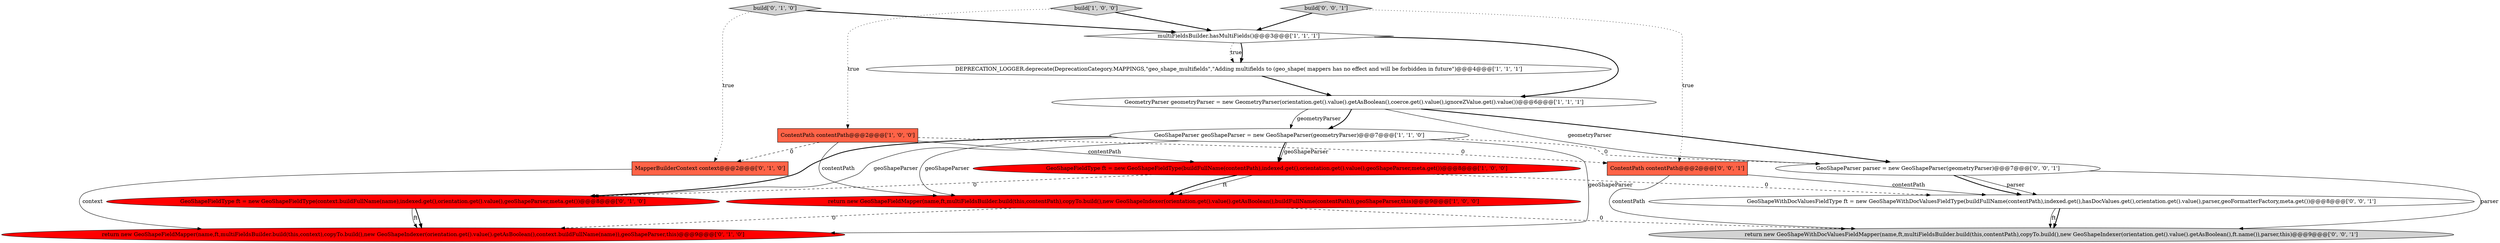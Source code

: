 digraph {
7 [style = filled, label = "return new GeoShapeFieldMapper(name,ft,multiFieldsBuilder.build(this,contentPath),copyTo.build(),new GeoShapeIndexer(orientation.get().value().getAsBoolean(),buildFullName(contentPath)),geoShapeParser,this)@@@9@@@['1', '0', '0']", fillcolor = red, shape = ellipse image = "AAA1AAABBB1BBB"];
8 [style = filled, label = "build['0', '1', '0']", fillcolor = lightgray, shape = diamond image = "AAA0AAABBB2BBB"];
14 [style = filled, label = "GeoShapeWithDocValuesFieldType ft = new GeoShapeWithDocValuesFieldType(buildFullName(contentPath),indexed.get(),hasDocValues.get(),orientation.get().value(),parser,geoFormatterFactory,meta.get())@@@8@@@['0', '0', '1']", fillcolor = white, shape = ellipse image = "AAA0AAABBB3BBB"];
0 [style = filled, label = "build['1', '0', '0']", fillcolor = lightgray, shape = diamond image = "AAA0AAABBB1BBB"];
5 [style = filled, label = "GeometryParser geometryParser = new GeometryParser(orientation.get().value().getAsBoolean(),coerce.get().value(),ignoreZValue.get().value())@@@6@@@['1', '1', '1']", fillcolor = white, shape = ellipse image = "AAA0AAABBB1BBB"];
12 [style = filled, label = "GeoShapeParser parser = new GeoShapeParser(geometryParser)@@@7@@@['0', '0', '1']", fillcolor = white, shape = ellipse image = "AAA0AAABBB3BBB"];
13 [style = filled, label = "return new GeoShapeWithDocValuesFieldMapper(name,ft,multiFieldsBuilder.build(this,contentPath),copyTo.build(),new GeoShapeIndexer(orientation.get().value().getAsBoolean(),ft.name()),parser,this)@@@9@@@['0', '0', '1']", fillcolor = lightgray, shape = ellipse image = "AAA0AAABBB3BBB"];
9 [style = filled, label = "MapperBuilderContext context@@@2@@@['0', '1', '0']", fillcolor = tomato, shape = box image = "AAA1AAABBB2BBB"];
1 [style = filled, label = "DEPRECATION_LOGGER.deprecate(DeprecationCategory.MAPPINGS,\"geo_shape_multifields\",\"Adding multifields to (geo_shape( mappers has no effect and will be forbidden in future\")@@@4@@@['1', '1', '1']", fillcolor = white, shape = ellipse image = "AAA0AAABBB1BBB"];
6 [style = filled, label = "multiFieldsBuilder.hasMultiFields()@@@3@@@['1', '1', '1']", fillcolor = white, shape = diamond image = "AAA0AAABBB1BBB"];
16 [style = filled, label = "ContentPath contentPath@@@2@@@['0', '0', '1']", fillcolor = tomato, shape = box image = "AAA0AAABBB3BBB"];
4 [style = filled, label = "ContentPath contentPath@@@2@@@['1', '0', '0']", fillcolor = tomato, shape = box image = "AAA1AAABBB1BBB"];
10 [style = filled, label = "GeoShapeFieldType ft = new GeoShapeFieldType(context.buildFullName(name),indexed.get(),orientation.get().value(),geoShapeParser,meta.get())@@@8@@@['0', '1', '0']", fillcolor = red, shape = ellipse image = "AAA1AAABBB2BBB"];
11 [style = filled, label = "return new GeoShapeFieldMapper(name,ft,multiFieldsBuilder.build(this,context),copyTo.build(),new GeoShapeIndexer(orientation.get().value().getAsBoolean(),context.buildFullName(name)),geoShapeParser,this)@@@9@@@['0', '1', '0']", fillcolor = red, shape = ellipse image = "AAA1AAABBB2BBB"];
3 [style = filled, label = "GeoShapeFieldType ft = new GeoShapeFieldType(buildFullName(contentPath),indexed.get(),orientation.get().value(),geoShapeParser,meta.get())@@@8@@@['1', '0', '0']", fillcolor = red, shape = ellipse image = "AAA1AAABBB1BBB"];
15 [style = filled, label = "build['0', '0', '1']", fillcolor = lightgray, shape = diamond image = "AAA0AAABBB3BBB"];
2 [style = filled, label = "GeoShapeParser geoShapeParser = new GeoShapeParser(geometryParser)@@@7@@@['1', '1', '0']", fillcolor = white, shape = ellipse image = "AAA0AAABBB1BBB"];
1->5 [style = bold, label=""];
4->16 [style = dashed, label="0"];
0->6 [style = bold, label=""];
2->3 [style = bold, label=""];
0->4 [style = dotted, label="true"];
12->14 [style = solid, label="parser"];
6->1 [style = dotted, label="true"];
7->11 [style = dashed, label="0"];
2->3 [style = solid, label="geoShapeParser"];
8->6 [style = bold, label=""];
15->6 [style = bold, label=""];
2->7 [style = solid, label="geoShapeParser"];
15->16 [style = dotted, label="true"];
5->12 [style = solid, label="geometryParser"];
2->10 [style = bold, label=""];
3->7 [style = solid, label="ft"];
6->1 [style = bold, label=""];
4->9 [style = dashed, label="0"];
6->5 [style = bold, label=""];
5->2 [style = bold, label=""];
2->12 [style = dashed, label="0"];
2->11 [style = solid, label="geoShapeParser"];
4->7 [style = solid, label="contentPath"];
3->7 [style = bold, label=""];
5->12 [style = bold, label=""];
5->2 [style = solid, label="geometryParser"];
9->11 [style = solid, label="context"];
2->10 [style = solid, label="geoShapeParser"];
12->14 [style = bold, label=""];
12->13 [style = solid, label="parser"];
7->13 [style = dashed, label="0"];
14->13 [style = solid, label="ft"];
16->14 [style = solid, label="contentPath"];
4->3 [style = solid, label="contentPath"];
3->10 [style = dashed, label="0"];
8->9 [style = dotted, label="true"];
14->13 [style = bold, label=""];
3->14 [style = dashed, label="0"];
16->13 [style = solid, label="contentPath"];
10->11 [style = solid, label="ft"];
10->11 [style = bold, label=""];
}
